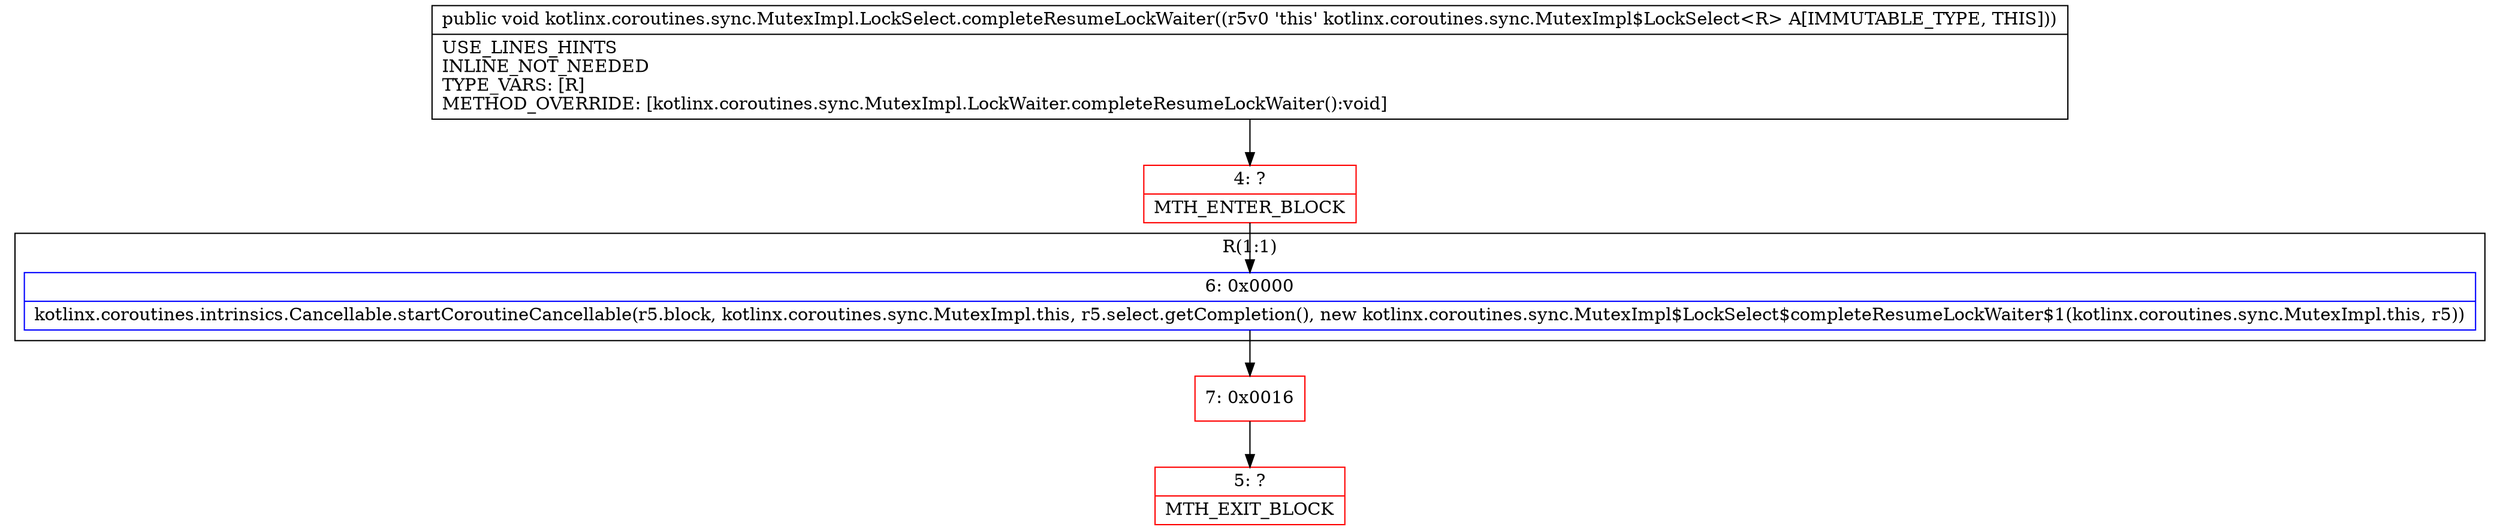 digraph "CFG forkotlinx.coroutines.sync.MutexImpl.LockSelect.completeResumeLockWaiter()V" {
subgraph cluster_Region_1634945207 {
label = "R(1:1)";
node [shape=record,color=blue];
Node_6 [shape=record,label="{6\:\ 0x0000|kotlinx.coroutines.intrinsics.Cancellable.startCoroutineCancellable(r5.block, kotlinx.coroutines.sync.MutexImpl.this, r5.select.getCompletion(), new kotlinx.coroutines.sync.MutexImpl$LockSelect$completeResumeLockWaiter$1(kotlinx.coroutines.sync.MutexImpl.this, r5))\l}"];
}
Node_4 [shape=record,color=red,label="{4\:\ ?|MTH_ENTER_BLOCK\l}"];
Node_7 [shape=record,color=red,label="{7\:\ 0x0016}"];
Node_5 [shape=record,color=red,label="{5\:\ ?|MTH_EXIT_BLOCK\l}"];
MethodNode[shape=record,label="{public void kotlinx.coroutines.sync.MutexImpl.LockSelect.completeResumeLockWaiter((r5v0 'this' kotlinx.coroutines.sync.MutexImpl$LockSelect\<R\> A[IMMUTABLE_TYPE, THIS]))  | USE_LINES_HINTS\lINLINE_NOT_NEEDED\lTYPE_VARS: [R]\lMETHOD_OVERRIDE: [kotlinx.coroutines.sync.MutexImpl.LockWaiter.completeResumeLockWaiter():void]\l}"];
MethodNode -> Node_4;Node_6 -> Node_7;
Node_4 -> Node_6;
Node_7 -> Node_5;
}

